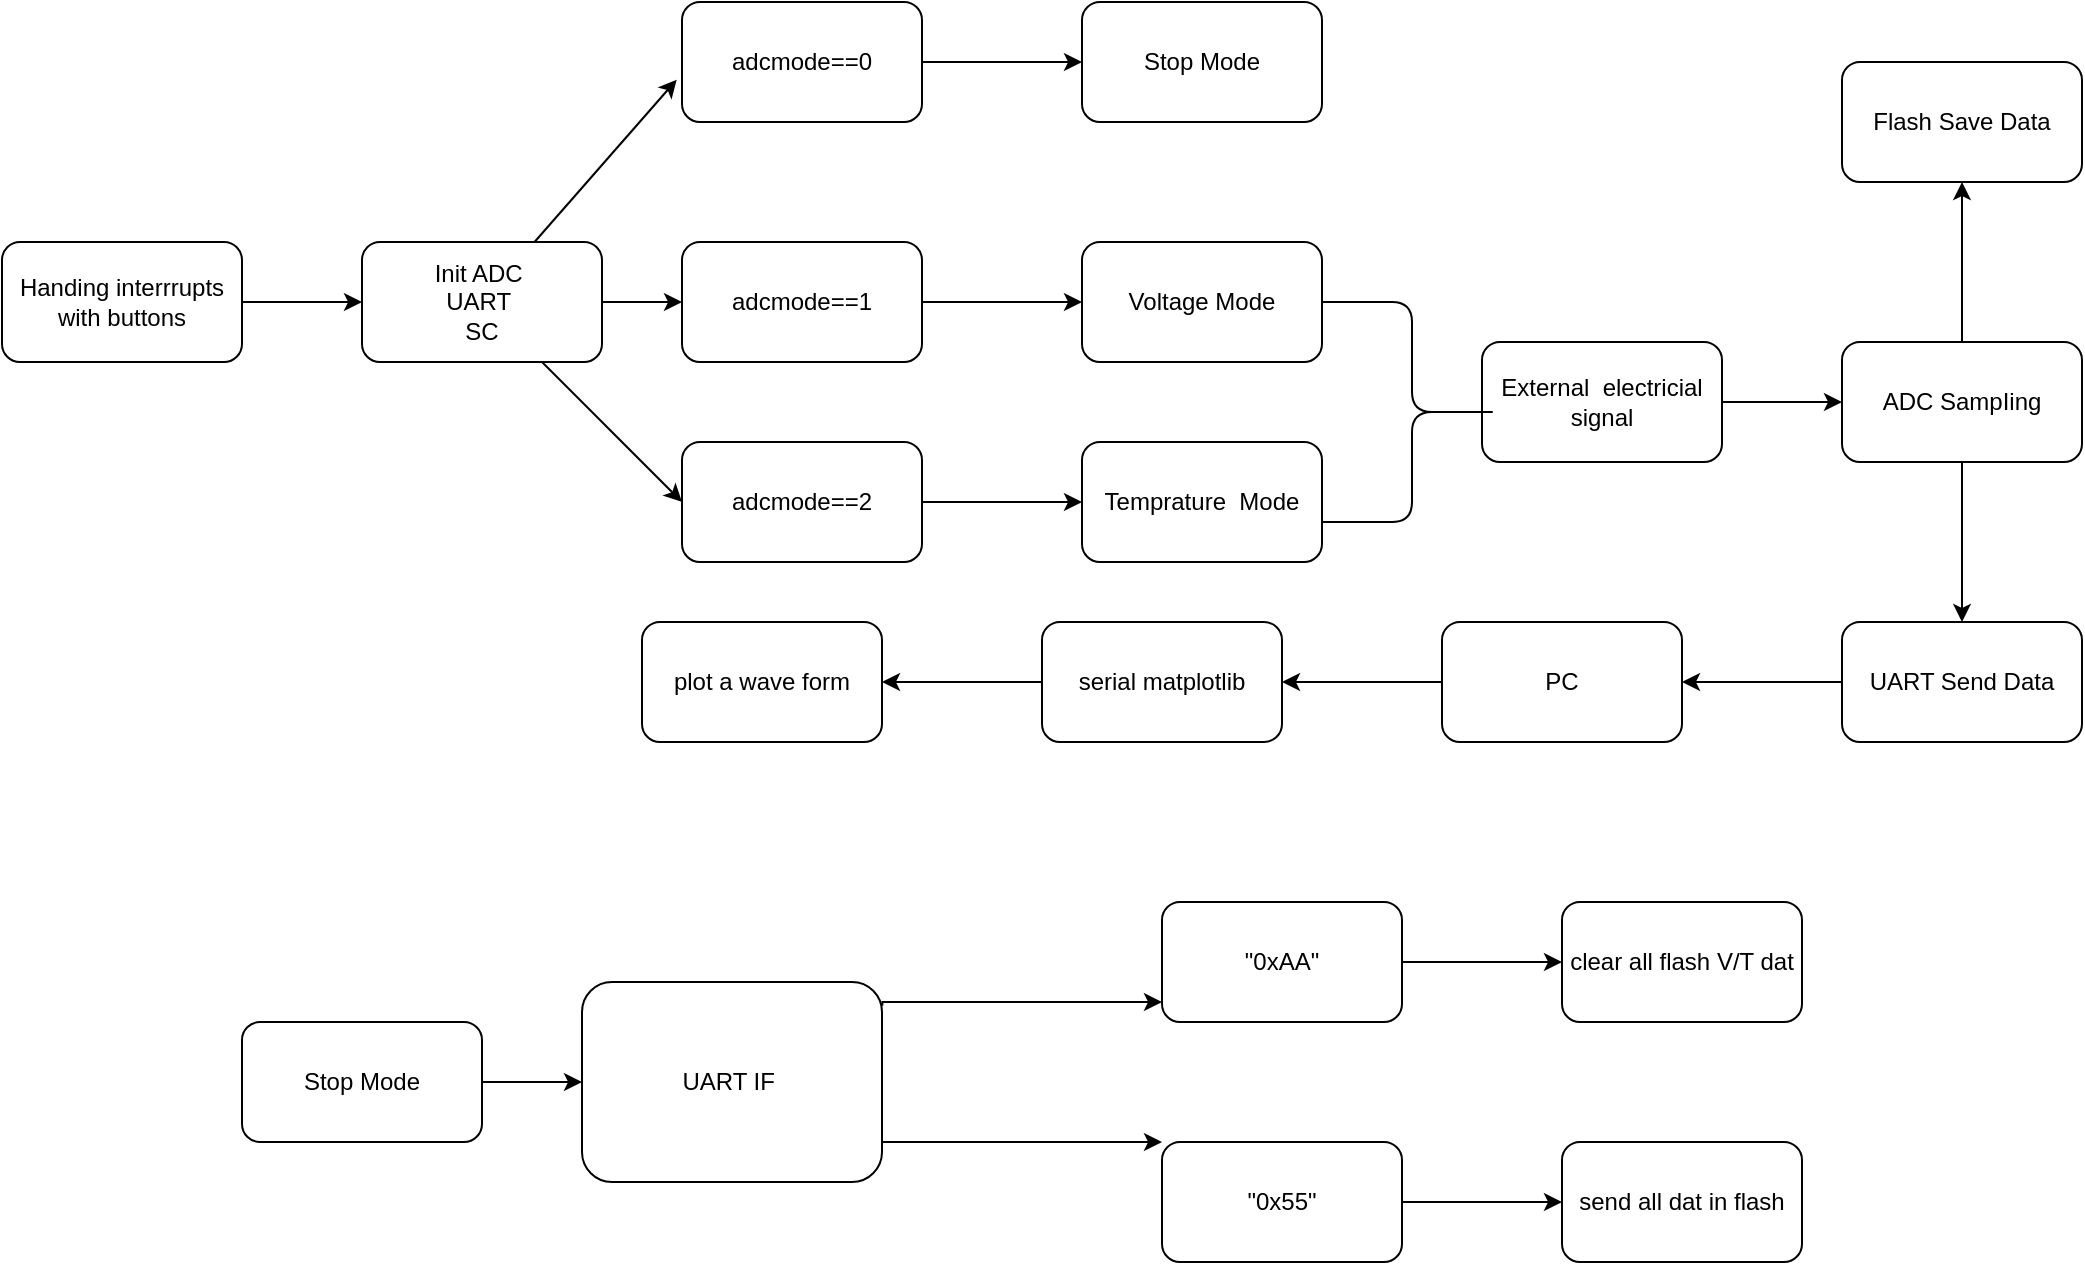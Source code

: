 <mxfile version="22.0.3" type="device">
  <diagram name="第 1 页" id="Voeb5WqJuR60hB6_lr5r">
    <mxGraphModel dx="1863" dy="606" grid="1" gridSize="10" guides="1" tooltips="1" connect="1" arrows="1" fold="1" page="1" pageScale="1" pageWidth="827" pageHeight="1169" math="0" shadow="0">
      <root>
        <mxCell id="0" />
        <mxCell id="1" parent="0" />
        <mxCell id="5vOVrTXKZJ47mK6A1AyS-3" value="" style="edgeStyle=orthogonalEdgeStyle;rounded=0;orthogonalLoop=1;jettySize=auto;html=1;" edge="1" parent="1" source="5vOVrTXKZJ47mK6A1AyS-1" target="5vOVrTXKZJ47mK6A1AyS-2">
          <mxGeometry relative="1" as="geometry" />
        </mxCell>
        <mxCell id="5vOVrTXKZJ47mK6A1AyS-1" value="Handing interrrupts with buttons" style="rounded=1;whiteSpace=wrap;html=1;" vertex="1" parent="1">
          <mxGeometry x="-540" y="270" width="120" height="60" as="geometry" />
        </mxCell>
        <mxCell id="5vOVrTXKZJ47mK6A1AyS-30" style="edgeStyle=orthogonalEdgeStyle;rounded=0;orthogonalLoop=1;jettySize=auto;html=1;" edge="1" parent="1" source="5vOVrTXKZJ47mK6A1AyS-2" target="5vOVrTXKZJ47mK6A1AyS-6">
          <mxGeometry relative="1" as="geometry">
            <Array as="points" />
          </mxGeometry>
        </mxCell>
        <mxCell id="5vOVrTXKZJ47mK6A1AyS-2" value="Init ADC&amp;nbsp;&lt;br&gt;UART&amp;nbsp;&lt;br&gt;SC&lt;br&gt;" style="whiteSpace=wrap;html=1;rounded=1;" vertex="1" parent="1">
          <mxGeometry x="-360" y="270" width="120" height="60" as="geometry" />
        </mxCell>
        <mxCell id="5vOVrTXKZJ47mK6A1AyS-8" value="Voltage Mode" style="whiteSpace=wrap;html=1;rounded=1;" vertex="1" parent="1">
          <mxGeometry y="270" width="120" height="60" as="geometry" />
        </mxCell>
        <mxCell id="5vOVrTXKZJ47mK6A1AyS-14" value="" style="edgeStyle=orthogonalEdgeStyle;rounded=0;orthogonalLoop=1;jettySize=auto;html=1;" edge="1" parent="1" source="5vOVrTXKZJ47mK6A1AyS-12" target="5vOVrTXKZJ47mK6A1AyS-13">
          <mxGeometry relative="1" as="geometry" />
        </mxCell>
        <mxCell id="5vOVrTXKZJ47mK6A1AyS-12" value="adcmode==2" style="rounded=1;whiteSpace=wrap;html=1;" vertex="1" parent="1">
          <mxGeometry x="-200" y="370" width="120" height="60" as="geometry" />
        </mxCell>
        <mxCell id="5vOVrTXKZJ47mK6A1AyS-13" value="Temprature&amp;nbsp; Mode" style="whiteSpace=wrap;html=1;rounded=1;" vertex="1" parent="1">
          <mxGeometry y="370" width="120" height="60" as="geometry" />
        </mxCell>
        <mxCell id="5vOVrTXKZJ47mK6A1AyS-23" style="edgeStyle=orthogonalEdgeStyle;rounded=0;orthogonalLoop=1;jettySize=auto;html=1;" edge="1" parent="1" source="5vOVrTXKZJ47mK6A1AyS-19" target="5vOVrTXKZJ47mK6A1AyS-22">
          <mxGeometry relative="1" as="geometry" />
        </mxCell>
        <mxCell id="5vOVrTXKZJ47mK6A1AyS-19" value="adcmode==0" style="rounded=1;whiteSpace=wrap;html=1;" vertex="1" parent="1">
          <mxGeometry x="-200" y="150" width="120" height="60" as="geometry" />
        </mxCell>
        <mxCell id="5vOVrTXKZJ47mK6A1AyS-22" value="Stop Mode" style="rounded=1;whiteSpace=wrap;html=1;" vertex="1" parent="1">
          <mxGeometry y="150" width="120" height="60" as="geometry" />
        </mxCell>
        <mxCell id="5vOVrTXKZJ47mK6A1AyS-29" style="edgeStyle=orthogonalEdgeStyle;rounded=0;orthogonalLoop=1;jettySize=auto;html=1;" edge="1" parent="1" source="5vOVrTXKZJ47mK6A1AyS-6" target="5vOVrTXKZJ47mK6A1AyS-8">
          <mxGeometry relative="1" as="geometry" />
        </mxCell>
        <mxCell id="5vOVrTXKZJ47mK6A1AyS-6" value="adcmode==1" style="whiteSpace=wrap;html=1;rounded=1;" vertex="1" parent="1">
          <mxGeometry x="-200" y="270" width="120" height="60" as="geometry" />
        </mxCell>
        <mxCell id="5vOVrTXKZJ47mK6A1AyS-37" value="" style="endArrow=classic;html=1;rounded=0;entryX=-0.022;entryY=0.647;entryDx=0;entryDy=0;entryPerimeter=0;" edge="1" parent="1" source="5vOVrTXKZJ47mK6A1AyS-2" target="5vOVrTXKZJ47mK6A1AyS-19">
          <mxGeometry width="50" height="50" relative="1" as="geometry">
            <mxPoint x="-30" y="360" as="sourcePoint" />
            <mxPoint x="20" y="310" as="targetPoint" />
            <Array as="points" />
          </mxGeometry>
        </mxCell>
        <mxCell id="5vOVrTXKZJ47mK6A1AyS-38" value="" style="endArrow=classic;html=1;rounded=0;entryX=0;entryY=0.5;entryDx=0;entryDy=0;" edge="1" parent="1" source="5vOVrTXKZJ47mK6A1AyS-2" target="5vOVrTXKZJ47mK6A1AyS-12">
          <mxGeometry width="50" height="50" relative="1" as="geometry">
            <mxPoint x="-30" y="360" as="sourcePoint" />
            <mxPoint x="20" y="310" as="targetPoint" />
          </mxGeometry>
        </mxCell>
        <mxCell id="5vOVrTXKZJ47mK6A1AyS-48" value="" style="edgeStyle=orthogonalEdgeStyle;rounded=0;orthogonalLoop=1;jettySize=auto;html=1;" edge="1" parent="1" source="5vOVrTXKZJ47mK6A1AyS-43" target="5vOVrTXKZJ47mK6A1AyS-47">
          <mxGeometry relative="1" as="geometry" />
        </mxCell>
        <mxCell id="5vOVrTXKZJ47mK6A1AyS-43" value="External&amp;nbsp; electricial&lt;br&gt;signal&lt;br&gt;" style="rounded=1;whiteSpace=wrap;html=1;" vertex="1" parent="1">
          <mxGeometry x="200" y="320" width="120" height="60" as="geometry" />
        </mxCell>
        <mxCell id="5vOVrTXKZJ47mK6A1AyS-46" value="" style="shape=curlyBracket;whiteSpace=wrap;html=1;rounded=1;flipH=1;labelPosition=right;verticalLabelPosition=middle;align=left;verticalAlign=middle;" vertex="1" parent="1">
          <mxGeometry x="120" y="300" width="90" height="110" as="geometry" />
        </mxCell>
        <mxCell id="5vOVrTXKZJ47mK6A1AyS-50" value="" style="edgeStyle=orthogonalEdgeStyle;rounded=0;orthogonalLoop=1;jettySize=auto;html=1;" edge="1" parent="1" source="5vOVrTXKZJ47mK6A1AyS-47" target="5vOVrTXKZJ47mK6A1AyS-49">
          <mxGeometry relative="1" as="geometry" />
        </mxCell>
        <mxCell id="5vOVrTXKZJ47mK6A1AyS-52" value="" style="edgeStyle=orthogonalEdgeStyle;rounded=0;orthogonalLoop=1;jettySize=auto;html=1;" edge="1" parent="1" source="5vOVrTXKZJ47mK6A1AyS-47" target="5vOVrTXKZJ47mK6A1AyS-51">
          <mxGeometry relative="1" as="geometry" />
        </mxCell>
        <mxCell id="5vOVrTXKZJ47mK6A1AyS-47" value="ADC SampIing" style="rounded=1;whiteSpace=wrap;html=1;" vertex="1" parent="1">
          <mxGeometry x="380" y="320" width="120" height="60" as="geometry" />
        </mxCell>
        <mxCell id="5vOVrTXKZJ47mK6A1AyS-54" value="" style="edgeStyle=orthogonalEdgeStyle;rounded=0;orthogonalLoop=1;jettySize=auto;html=1;" edge="1" parent="1" source="5vOVrTXKZJ47mK6A1AyS-49" target="5vOVrTXKZJ47mK6A1AyS-53">
          <mxGeometry relative="1" as="geometry" />
        </mxCell>
        <mxCell id="5vOVrTXKZJ47mK6A1AyS-49" value="UART Send Data" style="whiteSpace=wrap;html=1;rounded=1;" vertex="1" parent="1">
          <mxGeometry x="380" y="460" width="120" height="60" as="geometry" />
        </mxCell>
        <mxCell id="5vOVrTXKZJ47mK6A1AyS-51" value="Flash Save Data" style="rounded=1;whiteSpace=wrap;html=1;" vertex="1" parent="1">
          <mxGeometry x="380" y="180" width="120" height="60" as="geometry" />
        </mxCell>
        <mxCell id="5vOVrTXKZJ47mK6A1AyS-56" value="" style="edgeStyle=orthogonalEdgeStyle;rounded=0;orthogonalLoop=1;jettySize=auto;html=1;" edge="1" parent="1" source="5vOVrTXKZJ47mK6A1AyS-53" target="5vOVrTXKZJ47mK6A1AyS-55">
          <mxGeometry relative="1" as="geometry" />
        </mxCell>
        <mxCell id="5vOVrTXKZJ47mK6A1AyS-53" value="PC" style="whiteSpace=wrap;html=1;rounded=1;" vertex="1" parent="1">
          <mxGeometry x="180" y="460" width="120" height="60" as="geometry" />
        </mxCell>
        <mxCell id="5vOVrTXKZJ47mK6A1AyS-58" value="" style="edgeStyle=orthogonalEdgeStyle;rounded=0;orthogonalLoop=1;jettySize=auto;html=1;" edge="1" parent="1" source="5vOVrTXKZJ47mK6A1AyS-55" target="5vOVrTXKZJ47mK6A1AyS-57">
          <mxGeometry relative="1" as="geometry" />
        </mxCell>
        <mxCell id="5vOVrTXKZJ47mK6A1AyS-55" value="serial matplotlib" style="whiteSpace=wrap;html=1;rounded=1;" vertex="1" parent="1">
          <mxGeometry x="-20" y="460" width="120" height="60" as="geometry" />
        </mxCell>
        <mxCell id="5vOVrTXKZJ47mK6A1AyS-57" value="plot a wave form" style="whiteSpace=wrap;html=1;rounded=1;" vertex="1" parent="1">
          <mxGeometry x="-220" y="460" width="120" height="60" as="geometry" />
        </mxCell>
        <mxCell id="5vOVrTXKZJ47mK6A1AyS-64" value="" style="edgeStyle=orthogonalEdgeStyle;rounded=0;orthogonalLoop=1;jettySize=auto;html=1;" edge="1" parent="1" source="5vOVrTXKZJ47mK6A1AyS-59" target="5vOVrTXKZJ47mK6A1AyS-63">
          <mxGeometry relative="1" as="geometry" />
        </mxCell>
        <mxCell id="5vOVrTXKZJ47mK6A1AyS-59" value="Stop Mode" style="rounded=1;whiteSpace=wrap;html=1;" vertex="1" parent="1">
          <mxGeometry x="-420" y="660" width="120" height="60" as="geometry" />
        </mxCell>
        <mxCell id="5vOVrTXKZJ47mK6A1AyS-66" value="" style="edgeStyle=orthogonalEdgeStyle;rounded=0;orthogonalLoop=1;jettySize=auto;html=1;exitX=1.001;exitY=0.118;exitDx=0;exitDy=0;exitPerimeter=0;" edge="1" parent="1" source="5vOVrTXKZJ47mK6A1AyS-63" target="5vOVrTXKZJ47mK6A1AyS-65">
          <mxGeometry relative="1" as="geometry">
            <Array as="points">
              <mxPoint x="-100" y="650" />
            </Array>
          </mxGeometry>
        </mxCell>
        <mxCell id="5vOVrTXKZJ47mK6A1AyS-77" value="" style="edgeStyle=orthogonalEdgeStyle;rounded=0;orthogonalLoop=1;jettySize=auto;html=1;" edge="1" parent="1" source="5vOVrTXKZJ47mK6A1AyS-63" target="5vOVrTXKZJ47mK6A1AyS-73">
          <mxGeometry relative="1" as="geometry">
            <Array as="points">
              <mxPoint x="70" y="730" />
            </Array>
          </mxGeometry>
        </mxCell>
        <mxCell id="5vOVrTXKZJ47mK6A1AyS-63" value="UART IF&amp;nbsp;" style="rounded=1;whiteSpace=wrap;html=1;" vertex="1" parent="1">
          <mxGeometry x="-250" y="640" width="150" height="100" as="geometry" />
        </mxCell>
        <mxCell id="5vOVrTXKZJ47mK6A1AyS-68" value="" style="edgeStyle=orthogonalEdgeStyle;rounded=0;orthogonalLoop=1;jettySize=auto;html=1;" edge="1" parent="1" source="5vOVrTXKZJ47mK6A1AyS-65" target="5vOVrTXKZJ47mK6A1AyS-67">
          <mxGeometry relative="1" as="geometry" />
        </mxCell>
        <mxCell id="5vOVrTXKZJ47mK6A1AyS-65" value="&quot;0xAA&quot;" style="whiteSpace=wrap;html=1;rounded=1;" vertex="1" parent="1">
          <mxGeometry x="40" y="600" width="120" height="60" as="geometry" />
        </mxCell>
        <mxCell id="5vOVrTXKZJ47mK6A1AyS-67" value="clear all flash V/T dat" style="whiteSpace=wrap;html=1;rounded=1;" vertex="1" parent="1">
          <mxGeometry x="240" y="600" width="120" height="60" as="geometry" />
        </mxCell>
        <mxCell id="5vOVrTXKZJ47mK6A1AyS-79" value="" style="edgeStyle=orthogonalEdgeStyle;rounded=0;orthogonalLoop=1;jettySize=auto;html=1;" edge="1" parent="1" source="5vOVrTXKZJ47mK6A1AyS-73" target="5vOVrTXKZJ47mK6A1AyS-78">
          <mxGeometry relative="1" as="geometry" />
        </mxCell>
        <mxCell id="5vOVrTXKZJ47mK6A1AyS-73" value="&quot;0x55&quot;" style="rounded=1;whiteSpace=wrap;html=1;" vertex="1" parent="1">
          <mxGeometry x="40" y="720" width="120" height="60" as="geometry" />
        </mxCell>
        <mxCell id="5vOVrTXKZJ47mK6A1AyS-78" value="send all dat in flash" style="whiteSpace=wrap;html=1;rounded=1;" vertex="1" parent="1">
          <mxGeometry x="240" y="720" width="120" height="60" as="geometry" />
        </mxCell>
      </root>
    </mxGraphModel>
  </diagram>
</mxfile>

